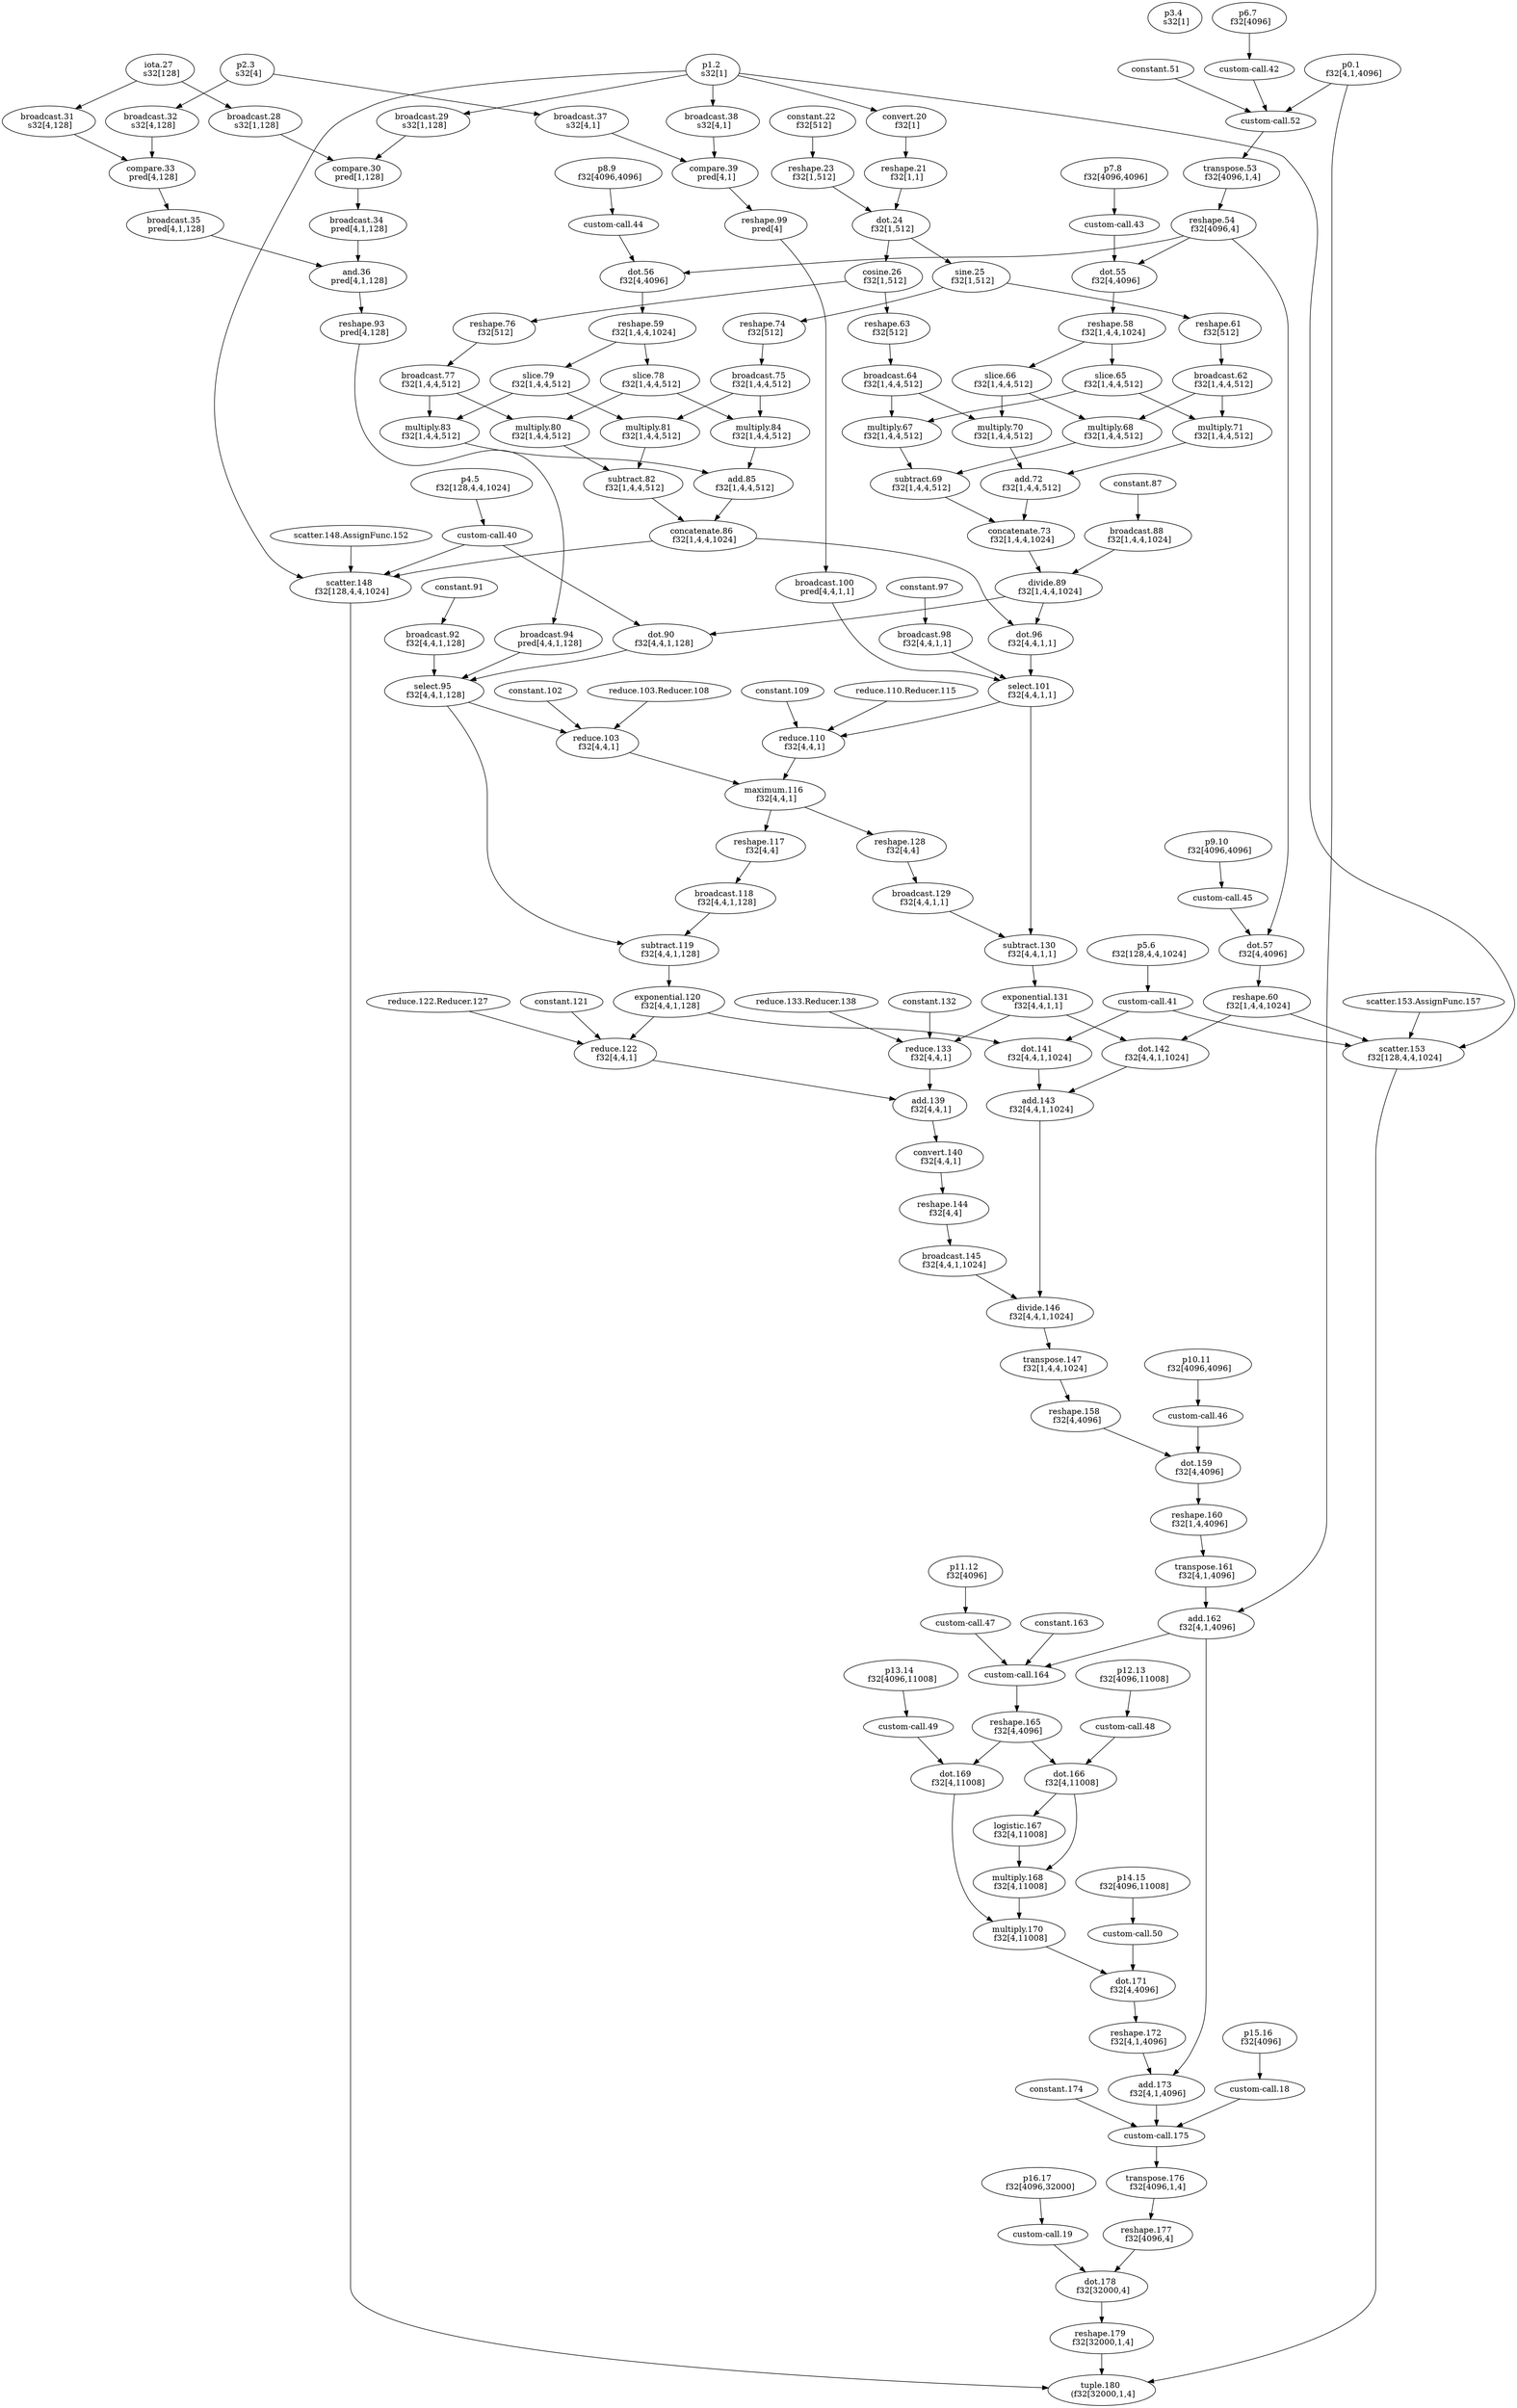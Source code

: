 digraph HloModule { 
	"p3.4" [label="p3.4 \n s32[1]"];
	"p16.17" [label="p16.17 \n f32[4096,32000]"];
	"iota.27" [label="iota.27 \n s32[128]"];
	"broadcast.28" [label="broadcast.28 \n s32[1,128]"];
	"p1.2" [label="p1.2 \n s32[1]"];
	"broadcast.29" [label="broadcast.29 \n s32[1,128]"];
	"compare.30" [label="compare.30 \n pred[1,128]"];
	"broadcast.34" [label="broadcast.34 \n pred[4,1,128]"];
	"broadcast.31" [label="broadcast.31 \n s32[4,128]"];
	"p2.3" [label="p2.3 \n s32[4]"];
	"broadcast.32" [label="broadcast.32 \n s32[4,128]"];
	"compare.33" [label="compare.33 \n pred[4,128]"];
	"broadcast.35" [label="broadcast.35 \n pred[4,1,128]"];
	"and.36" [label="and.36 \n pred[4,1,128]"];
	"reshape.93" [label="reshape.93 \n pred[4,128]"];
	"broadcast.94" [label="broadcast.94 \n pred[4,4,1,128]"];
	"convert.20" [label="convert.20 \n f32[1]"];
	"reshape.21" [label="reshape.21 \n f32[1,1]"];
	"constant.22" [label="constant.22 \n f32[512]"];
	"reshape.23" [label="reshape.23 \n f32[1,512]"];
	"dot.24" [label="dot.24 \n f32[1,512]"];
	"cosine.26" [label="cosine.26 \n f32[1,512]"];
	"reshape.63" [label="reshape.63 \n f32[512]"];
	"broadcast.64" [label="broadcast.64 \n f32[1,4,4,512]"];
	"p0.1" [label="p0.1 \n f32[4,1,4096]"];
	"p6.7" [label="p6.7 \n f32[4096]"];
	"transpose.53" [label="transpose.53 \n f32[4096,1,4]"];
	"reshape.54" [label="reshape.54 \n f32[4096,4]"];
	"p7.8" [label="p7.8 \n f32[4096,4096]"];
	"dot.55" [label="dot.55 \n f32[4,4096]"];
	"reshape.58" [label="reshape.58 \n f32[1,4,4,1024]"];
	"slice.65" [label="slice.65 \n f32[1,4,4,512]"];
	"multiply.67" [label="multiply.67 \n f32[1,4,4,512]"];
	"sine.25" [label="sine.25 \n f32[1,512]"];
	"reshape.61" [label="reshape.61 \n f32[512]"];
	"broadcast.62" [label="broadcast.62 \n f32[1,4,4,512]"];
	"slice.66" [label="slice.66 \n f32[1,4,4,512]"];
	"multiply.68" [label="multiply.68 \n f32[1,4,4,512]"];
	"subtract.69" [label="subtract.69 \n f32[1,4,4,512]"];
	"multiply.70" [label="multiply.70 \n f32[1,4,4,512]"];
	"multiply.71" [label="multiply.71 \n f32[1,4,4,512]"];
	"add.72" [label="add.72 \n f32[1,4,4,512]"];
	"concatenate.73" [label="concatenate.73 \n f32[1,4,4,1024]"];
	"broadcast.88" [label="broadcast.88 \n f32[1,4,4,1024]"];
	"divide.89" [label="divide.89 \n f32[1,4,4,1024]"];
	"p4.5" [label="p4.5 \n f32[128,4,4,1024]"];
	"dot.90" [label="dot.90 \n f32[4,4,1,128]"];
	"broadcast.92" [label="broadcast.92 \n f32[4,4,1,128]"];
	"select.95" [label="select.95 \n f32[4,4,1,128]"];
	"reduce.103" [label="reduce.103 \n f32[4,4,1]"];
	"broadcast.38" [label="broadcast.38 \n s32[4,1]"];
	"broadcast.37" [label="broadcast.37 \n s32[4,1]"];
	"compare.39" [label="compare.39 \n pred[4,1]"];
	"reshape.99" [label="reshape.99 \n pred[4]"];
	"broadcast.100" [label="broadcast.100 \n pred[4,4,1,1]"];
	"reshape.76" [label="reshape.76 \n f32[512]"];
	"broadcast.77" [label="broadcast.77 \n f32[1,4,4,512]"];
	"p8.9" [label="p8.9 \n f32[4096,4096]"];
	"dot.56" [label="dot.56 \n f32[4,4096]"];
	"reshape.59" [label="reshape.59 \n f32[1,4,4,1024]"];
	"slice.78" [label="slice.78 \n f32[1,4,4,512]"];
	"multiply.80" [label="multiply.80 \n f32[1,4,4,512]"];
	"reshape.74" [label="reshape.74 \n f32[512]"];
	"broadcast.75" [label="broadcast.75 \n f32[1,4,4,512]"];
	"slice.79" [label="slice.79 \n f32[1,4,4,512]"];
	"multiply.81" [label="multiply.81 \n f32[1,4,4,512]"];
	"subtract.82" [label="subtract.82 \n f32[1,4,4,512]"];
	"multiply.83" [label="multiply.83 \n f32[1,4,4,512]"];
	"multiply.84" [label="multiply.84 \n f32[1,4,4,512]"];
	"add.85" [label="add.85 \n f32[1,4,4,512]"];
	"concatenate.86" [label="concatenate.86 \n f32[1,4,4,1024]"];
	"dot.96" [label="dot.96 \n f32[4,4,1,1]"];
	"broadcast.98" [label="broadcast.98 \n f32[4,4,1,1]"];
	"select.101" [label="select.101 \n f32[4,4,1,1]"];
	"reduce.110" [label="reduce.110 \n f32[4,4,1]"];
	"maximum.116" [label="maximum.116 \n f32[4,4,1]"];
	"reshape.117" [label="reshape.117 \n f32[4,4]"];
	"broadcast.118" [label="broadcast.118 \n f32[4,4,1,128]"];
	"subtract.119" [label="subtract.119 \n f32[4,4,1,128]"];
	"exponential.120" [label="exponential.120 \n f32[4,4,1,128]"];
	"p5.6" [label="p5.6 \n f32[128,4,4,1024]"];
	"dot.141" [label="dot.141 \n f32[4,4,1,1024]"];
	"reshape.128" [label="reshape.128 \n f32[4,4]"];
	"broadcast.129" [label="broadcast.129 \n f32[4,4,1,1]"];
	"subtract.130" [label="subtract.130 \n f32[4,4,1,1]"];
	"exponential.131" [label="exponential.131 \n f32[4,4,1,1]"];
	"p9.10" [label="p9.10 \n f32[4096,4096]"];
	"dot.57" [label="dot.57 \n f32[4,4096]"];
	"reshape.60" [label="reshape.60 \n f32[1,4,4,1024]"];
	"dot.142" [label="dot.142 \n f32[4,4,1,1024]"];
	"add.143" [label="add.143 \n f32[4,4,1,1024]"];
	"reduce.122" [label="reduce.122 \n f32[4,4,1]"];
	"reduce.133" [label="reduce.133 \n f32[4,4,1]"];
	"add.139" [label="add.139 \n f32[4,4,1]"];
	"convert.140" [label="convert.140 \n f32[4,4,1]"];
	"reshape.144" [label="reshape.144 \n f32[4,4]"];
	"broadcast.145" [label="broadcast.145 \n f32[4,4,1,1024]"];
	"divide.146" [label="divide.146 \n f32[4,4,1,1024]"];
	"transpose.147" [label="transpose.147 \n f32[1,4,4,1024]"];
	"reshape.158" [label="reshape.158 \n f32[4,4096]"];
	"p10.11" [label="p10.11 \n f32[4096,4096]"];
	"dot.159" [label="dot.159 \n f32[4,4096]"];
	"reshape.160" [label="reshape.160 \n f32[1,4,4096]"];
	"transpose.161" [label="transpose.161 \n f32[4,1,4096]"];
	"add.162" [label="add.162 \n f32[4,1,4096]"];
	"p11.12" [label="p11.12 \n f32[4096]"];
	"reshape.165" [label="reshape.165 \n f32[4,4096]"];
	"p12.13" [label="p12.13 \n f32[4096,11008]"];
	"dot.166" [label="dot.166 \n f32[4,11008]"];
	"logistic.167" [label="logistic.167 \n f32[4,11008]"];
	"multiply.168" [label="multiply.168 \n f32[4,11008]"];
	"p13.14" [label="p13.14 \n f32[4096,11008]"];
	"dot.169" [label="dot.169 \n f32[4,11008]"];
	"multiply.170" [label="multiply.170 \n f32[4,11008]"];
	"p14.15" [label="p14.15 \n f32[4096,11008]"];
	"dot.171" [label="dot.171 \n f32[4,4096]"];
	"reshape.172" [label="reshape.172 \n f32[4,1,4096]"];
	"add.173" [label="add.173 \n f32[4,1,4096]"];
	"p15.16" [label="p15.16 \n f32[4096]"];
	"transpose.176" [label="transpose.176 \n f32[4096,1,4]"];
	"reshape.177" [label="reshape.177 \n f32[4096,4]"];
	"dot.178" [label="dot.178 \n f32[32000,4]"];
	"reshape.179" [label="reshape.179 \n f32[32000,1,4]"];
	"scatter.148" [label="scatter.148 \n f32[128,4,4,1024]"];
	"scatter.153" [label="scatter.153 \n f32[128,4,4,1024]"];
	"tuple.180" [label="tuple.180 \n (f32[32000,1,4]"]; 
 	"p16.17" -> "custom-call.19";
	"iota.27" -> "broadcast.28";
	"p1.2" -> "broadcast.29";
	"broadcast.28" -> "compare.30";
	"broadcast.29" -> "compare.30";
	"compare.30" -> "broadcast.34";
	"iota.27" -> "broadcast.31";
	"p2.3" -> "broadcast.32";
	"broadcast.31" -> "compare.33";
	"broadcast.32" -> "compare.33";
	"compare.33" -> "broadcast.35";
	"broadcast.34" -> "and.36";
	"broadcast.35" -> "and.36";
	"and.36" -> "reshape.93";
	"reshape.93" -> "broadcast.94";
	"p1.2" -> "convert.20";
	"convert.20" -> "reshape.21";
	"constant.22" -> "reshape.23";
	"reshape.21" -> "dot.24";
	"reshape.23" -> "dot.24";
	"dot.24" -> "cosine.26";
	"cosine.26" -> "reshape.63";
	"reshape.63" -> "broadcast.64";
	"p6.7" -> "custom-call.42";
	"p0.1" -> "custom-call.52";
	"custom-call.42" -> "custom-call.52";
	"constant.51" -> "custom-call.52";
	"custom-call.52" -> "transpose.53";
	"transpose.53" -> "reshape.54";
	"p7.8" -> "custom-call.43";
	"reshape.54" -> "dot.55";
	"custom-call.43" -> "dot.55";
	"dot.55" -> "reshape.58";
	"reshape.58" -> "slice.65";
	"broadcast.64" -> "multiply.67";
	"slice.65" -> "multiply.67";
	"dot.24" -> "sine.25";
	"sine.25" -> "reshape.61";
	"reshape.61" -> "broadcast.62";
	"reshape.58" -> "slice.66";
	"broadcast.62" -> "multiply.68";
	"slice.66" -> "multiply.68";
	"multiply.67" -> "subtract.69";
	"multiply.68" -> "subtract.69";
	"broadcast.64" -> "multiply.70";
	"slice.66" -> "multiply.70";
	"broadcast.62" -> "multiply.71";
	"slice.65" -> "multiply.71";
	"multiply.70" -> "add.72";
	"multiply.71" -> "add.72";
	"subtract.69" -> "concatenate.73";
	"add.72" -> "concatenate.73";
	"constant.87" -> "broadcast.88";
	"concatenate.73" -> "divide.89";
	"broadcast.88" -> "divide.89";
	"p4.5" -> "custom-call.40";
	"divide.89" -> "dot.90";
	"custom-call.40" -> "dot.90";
	"constant.91" -> "broadcast.92";
	"broadcast.94" -> "select.95";
	"dot.90" -> "select.95";
	"broadcast.92" -> "select.95";
	"select.95" -> "reduce.103";
	"constant.102" -> "reduce.103";
	"reduce.103.Reducer.108" -> "reduce.103";
	"p1.2" -> "broadcast.38";
	"p2.3" -> "broadcast.37";
	"broadcast.38" -> "compare.39";
	"broadcast.37" -> "compare.39";
	"compare.39" -> "reshape.99";
	"reshape.99" -> "broadcast.100";
	"cosine.26" -> "reshape.76";
	"reshape.76" -> "broadcast.77";
	"p8.9" -> "custom-call.44";
	"reshape.54" -> "dot.56";
	"custom-call.44" -> "dot.56";
	"dot.56" -> "reshape.59";
	"reshape.59" -> "slice.78";
	"broadcast.77" -> "multiply.80";
	"slice.78" -> "multiply.80";
	"sine.25" -> "reshape.74";
	"reshape.74" -> "broadcast.75";
	"reshape.59" -> "slice.79";
	"broadcast.75" -> "multiply.81";
	"slice.79" -> "multiply.81";
	"multiply.80" -> "subtract.82";
	"multiply.81" -> "subtract.82";
	"broadcast.77" -> "multiply.83";
	"slice.79" -> "multiply.83";
	"broadcast.75" -> "multiply.84";
	"slice.78" -> "multiply.84";
	"multiply.83" -> "add.85";
	"multiply.84" -> "add.85";
	"subtract.82" -> "concatenate.86";
	"add.85" -> "concatenate.86";
	"divide.89" -> "dot.96";
	"concatenate.86" -> "dot.96";
	"constant.97" -> "broadcast.98";
	"broadcast.100" -> "select.101";
	"dot.96" -> "select.101";
	"broadcast.98" -> "select.101";
	"select.101" -> "reduce.110";
	"constant.109" -> "reduce.110";
	"reduce.110.Reducer.115" -> "reduce.110";
	"reduce.103" -> "maximum.116";
	"reduce.110" -> "maximum.116";
	"maximum.116" -> "reshape.117";
	"reshape.117" -> "broadcast.118";
	"select.95" -> "subtract.119";
	"broadcast.118" -> "subtract.119";
	"subtract.119" -> "exponential.120";
	"p5.6" -> "custom-call.41";
	"exponential.120" -> "dot.141";
	"custom-call.41" -> "dot.141";
	"maximum.116" -> "reshape.128";
	"reshape.128" -> "broadcast.129";
	"select.101" -> "subtract.130";
	"broadcast.129" -> "subtract.130";
	"subtract.130" -> "exponential.131";
	"p9.10" -> "custom-call.45";
	"reshape.54" -> "dot.57";
	"custom-call.45" -> "dot.57";
	"dot.57" -> "reshape.60";
	"exponential.131" -> "dot.142";
	"reshape.60" -> "dot.142";
	"dot.141" -> "add.143";
	"dot.142" -> "add.143";
	"exponential.120" -> "reduce.122";
	"constant.121" -> "reduce.122";
	"reduce.122.Reducer.127" -> "reduce.122";
	"exponential.131" -> "reduce.133";
	"constant.132" -> "reduce.133";
	"reduce.133.Reducer.138" -> "reduce.133";
	"reduce.122" -> "add.139";
	"reduce.133" -> "add.139";
	"add.139" -> "convert.140";
	"convert.140" -> "reshape.144";
	"reshape.144" -> "broadcast.145";
	"add.143" -> "divide.146";
	"broadcast.145" -> "divide.146";
	"divide.146" -> "transpose.147";
	"transpose.147" -> "reshape.158";
	"p10.11" -> "custom-call.46";
	"reshape.158" -> "dot.159";
	"custom-call.46" -> "dot.159";
	"dot.159" -> "reshape.160";
	"reshape.160" -> "transpose.161";
	"transpose.161" -> "add.162";
	"p0.1" -> "add.162";
	"p11.12" -> "custom-call.47";
	"add.162" -> "custom-call.164";
	"custom-call.47" -> "custom-call.164";
	"constant.163" -> "custom-call.164";
	"custom-call.164" -> "reshape.165";
	"p12.13" -> "custom-call.48";
	"reshape.165" -> "dot.166";
	"custom-call.48" -> "dot.166";
	"dot.166" -> "logistic.167";
	"dot.166" -> "multiply.168";
	"logistic.167" -> "multiply.168";
	"p13.14" -> "custom-call.49";
	"reshape.165" -> "dot.169";
	"custom-call.49" -> "dot.169";
	"multiply.168" -> "multiply.170";
	"dot.169" -> "multiply.170";
	"p14.15" -> "custom-call.50";
	"multiply.170" -> "dot.171";
	"custom-call.50" -> "dot.171";
	"dot.171" -> "reshape.172";
	"reshape.172" -> "add.173";
	"add.162" -> "add.173";
	"p15.16" -> "custom-call.18";
	"add.173" -> "custom-call.175";
	"custom-call.18" -> "custom-call.175";
	"constant.174" -> "custom-call.175";
	"custom-call.175" -> "transpose.176";
	"transpose.176" -> "reshape.177";
	"custom-call.19" -> "dot.178";
	"reshape.177" -> "dot.178";
	"dot.178" -> "reshape.179";
	"custom-call.40" -> "scatter.148";
	"p1.2" -> "scatter.148";
	"concatenate.86" -> "scatter.148";
	"scatter.148.AssignFunc.152" -> "scatter.148";
	"custom-call.41" -> "scatter.153";
	"p1.2" -> "scatter.153";
	"reshape.60" -> "scatter.153";
	"scatter.153.AssignFunc.157" -> "scatter.153";
	"reshape.179" -> "tuple.180";
	"scatter.148" -> "tuple.180";
	"scatter.153" -> "tuple.180";
 }